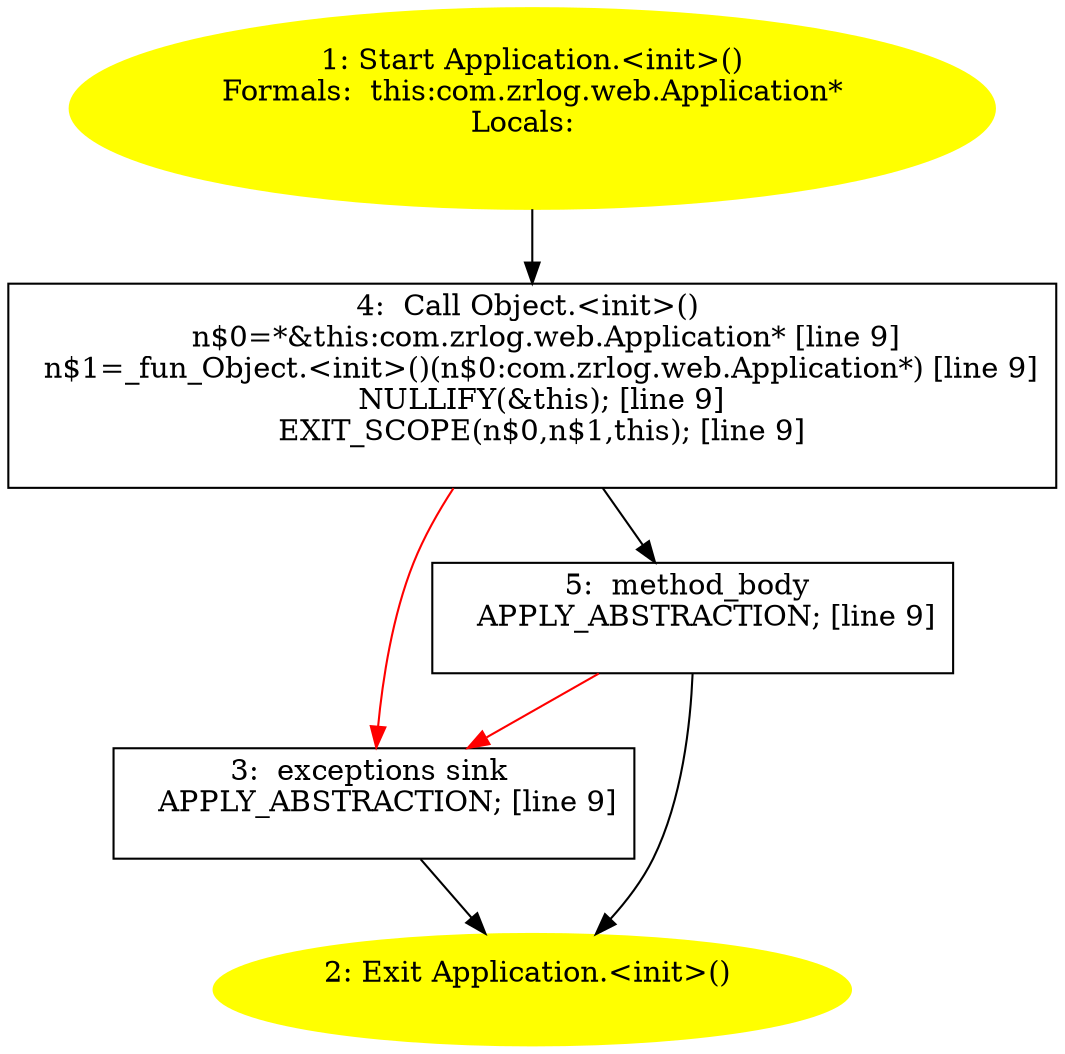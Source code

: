/* @generated */
digraph cfg {
"com.zrlog.web.Application.<init>().28fcaa428ffbae4d809358fd0f6574cc_1" [label="1: Start Application.<init>()\nFormals:  this:com.zrlog.web.Application*\nLocals:  \n  " color=yellow style=filled]
	

	 "com.zrlog.web.Application.<init>().28fcaa428ffbae4d809358fd0f6574cc_1" -> "com.zrlog.web.Application.<init>().28fcaa428ffbae4d809358fd0f6574cc_4" ;
"com.zrlog.web.Application.<init>().28fcaa428ffbae4d809358fd0f6574cc_2" [label="2: Exit Application.<init>() \n  " color=yellow style=filled]
	

"com.zrlog.web.Application.<init>().28fcaa428ffbae4d809358fd0f6574cc_3" [label="3:  exceptions sink \n   APPLY_ABSTRACTION; [line 9]\n " shape="box"]
	

	 "com.zrlog.web.Application.<init>().28fcaa428ffbae4d809358fd0f6574cc_3" -> "com.zrlog.web.Application.<init>().28fcaa428ffbae4d809358fd0f6574cc_2" ;
"com.zrlog.web.Application.<init>().28fcaa428ffbae4d809358fd0f6574cc_4" [label="4:  Call Object.<init>() \n   n$0=*&this:com.zrlog.web.Application* [line 9]\n  n$1=_fun_Object.<init>()(n$0:com.zrlog.web.Application*) [line 9]\n  NULLIFY(&this); [line 9]\n  EXIT_SCOPE(n$0,n$1,this); [line 9]\n " shape="box"]
	

	 "com.zrlog.web.Application.<init>().28fcaa428ffbae4d809358fd0f6574cc_4" -> "com.zrlog.web.Application.<init>().28fcaa428ffbae4d809358fd0f6574cc_5" ;
	 "com.zrlog.web.Application.<init>().28fcaa428ffbae4d809358fd0f6574cc_4" -> "com.zrlog.web.Application.<init>().28fcaa428ffbae4d809358fd0f6574cc_3" [color="red" ];
"com.zrlog.web.Application.<init>().28fcaa428ffbae4d809358fd0f6574cc_5" [label="5:  method_body \n   APPLY_ABSTRACTION; [line 9]\n " shape="box"]
	

	 "com.zrlog.web.Application.<init>().28fcaa428ffbae4d809358fd0f6574cc_5" -> "com.zrlog.web.Application.<init>().28fcaa428ffbae4d809358fd0f6574cc_2" ;
	 "com.zrlog.web.Application.<init>().28fcaa428ffbae4d809358fd0f6574cc_5" -> "com.zrlog.web.Application.<init>().28fcaa428ffbae4d809358fd0f6574cc_3" [color="red" ];
}
